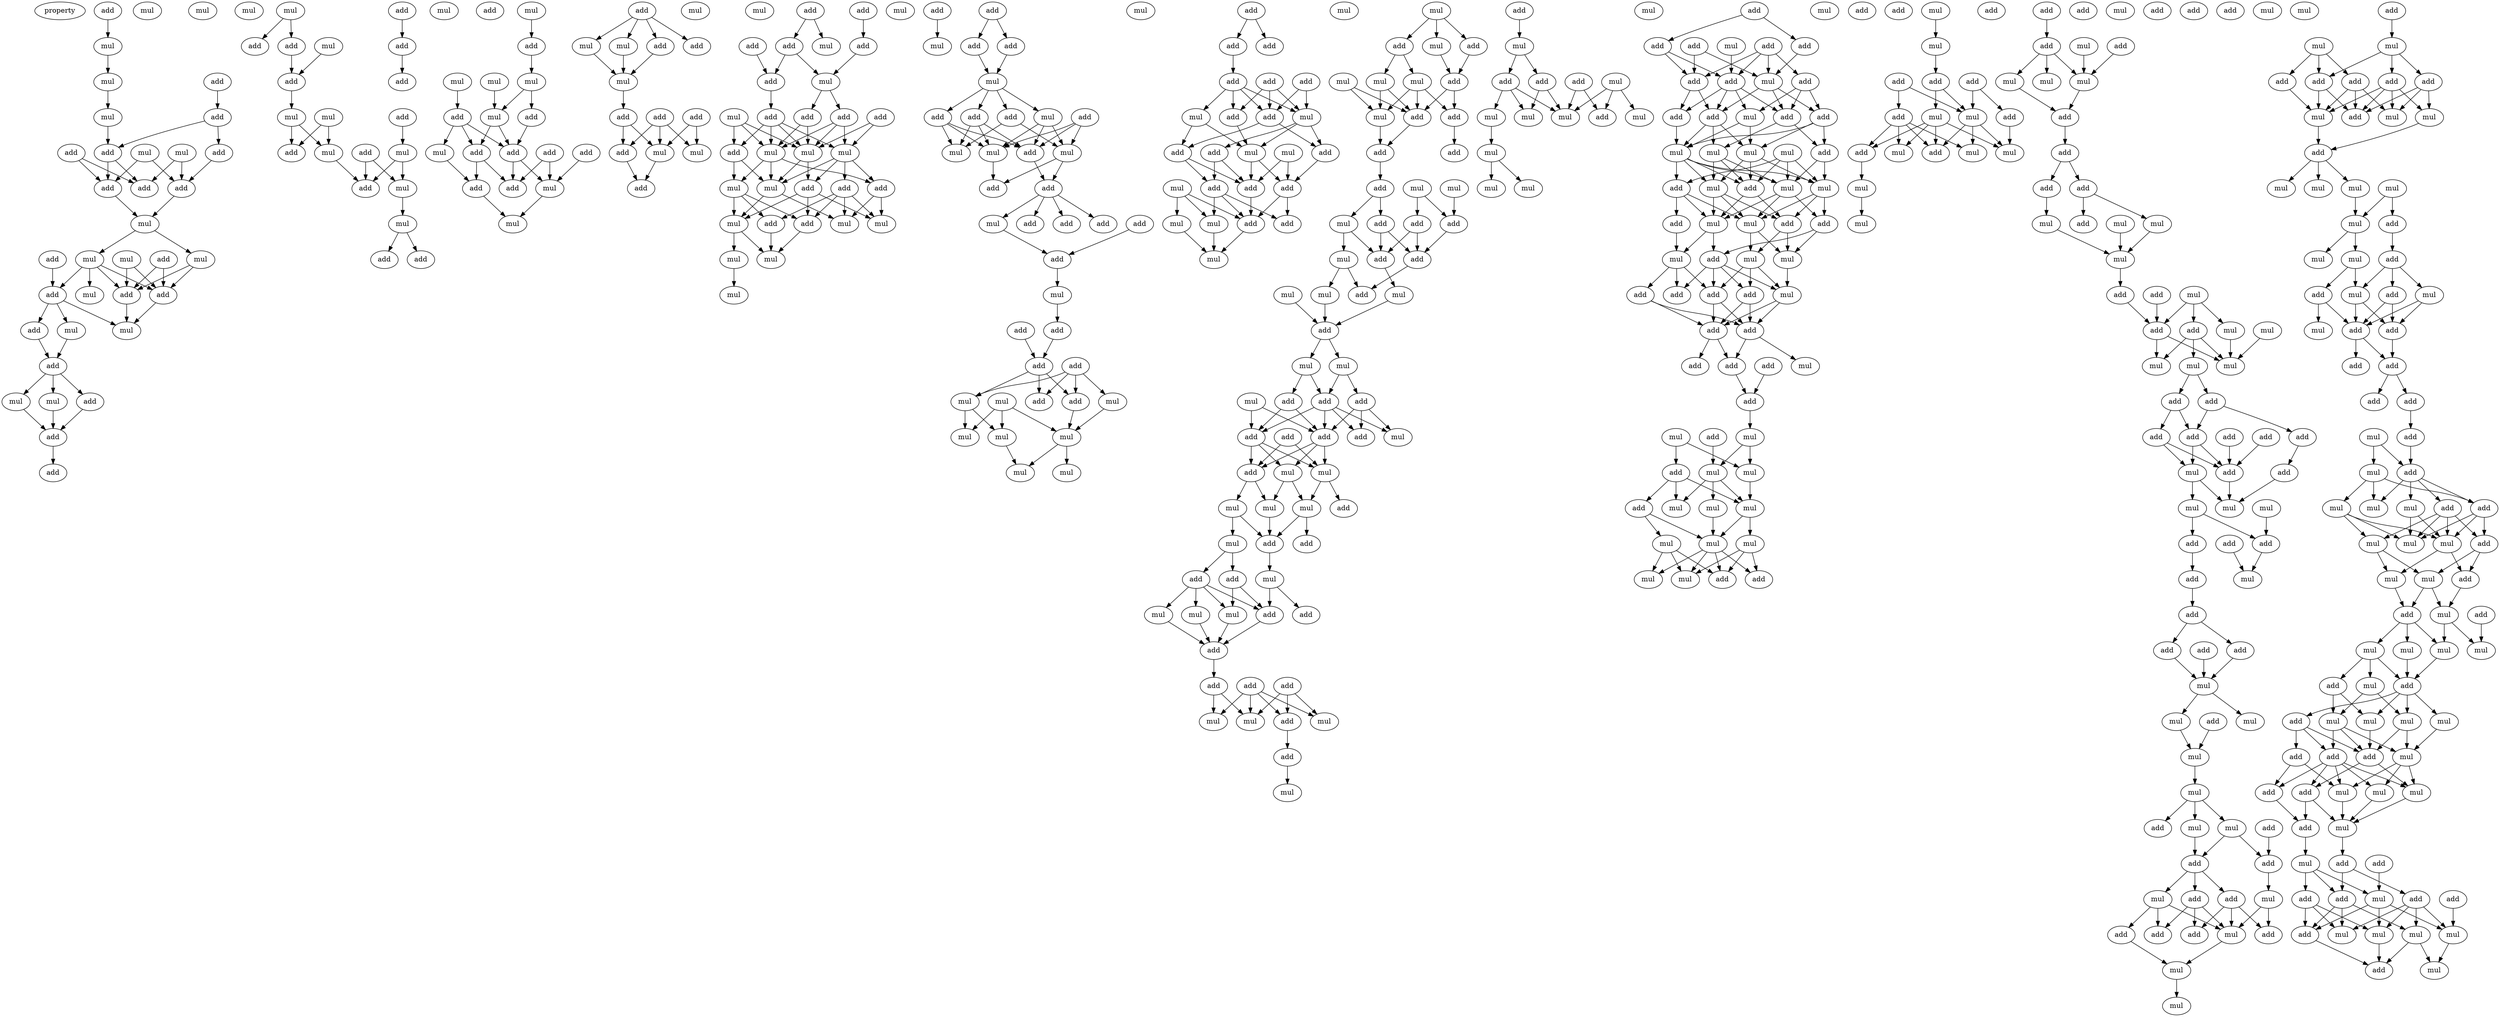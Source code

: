 digraph {
    node [fontcolor=black]
    property [mul=2,lf=1.6]
    0 [ label = add ];
    1 [ label = mul ];
    2 [ label = mul ];
    3 [ label = mul ];
    4 [ label = add ];
    5 [ label = add ];
    6 [ label = mul ];
    7 [ label = mul ];
    8 [ label = add ];
    9 [ label = mul ];
    10 [ label = add ];
    11 [ label = add ];
    12 [ label = add ];
    13 [ label = add ];
    14 [ label = add ];
    15 [ label = mul ];
    16 [ label = mul ];
    17 [ label = mul ];
    18 [ label = add ];
    19 [ label = mul ];
    20 [ label = add ];
    21 [ label = add ];
    22 [ label = mul ];
    23 [ label = add ];
    24 [ label = add ];
    25 [ label = add ];
    26 [ label = mul ];
    27 [ label = mul ];
    28 [ label = add ];
    29 [ label = mul ];
    30 [ label = mul ];
    31 [ label = mul ];
    32 [ label = mul ];
    33 [ label = add ];
    34 [ label = add ];
    35 [ label = add ];
    36 [ label = mul ];
    37 [ label = add ];
    38 [ label = add ];
    39 [ label = add ];
    40 [ label = mul ];
    41 [ label = add ];
    42 [ label = add ];
    43 [ label = mul ];
    44 [ label = mul ];
    45 [ label = add ];
    46 [ label = add ];
    47 [ label = mul ];
    48 [ label = mul ];
    49 [ label = add ];
    50 [ label = add ];
    51 [ label = mul ];
    52 [ label = add ];
    53 [ label = mul ];
    54 [ label = mul ];
    55 [ label = add ];
    56 [ label = add ];
    57 [ label = mul ];
    58 [ label = add ];
    59 [ label = add ];
    60 [ label = mul ];
    61 [ label = mul ];
    62 [ label = mul ];
    63 [ label = mul ];
    64 [ label = add ];
    65 [ label = add ];
    66 [ label = add ];
    67 [ label = add ];
    68 [ label = add ];
    69 [ label = mul ];
    70 [ label = add ];
    71 [ label = mul ];
    72 [ label = add ];
    73 [ label = add ];
    74 [ label = mul ];
    75 [ label = add ];
    76 [ label = mul ];
    77 [ label = add ];
    78 [ label = mul ];
    79 [ label = add ];
    80 [ label = mul ];
    81 [ label = mul ];
    82 [ label = mul ];
    83 [ label = add ];
    84 [ label = add ];
    85 [ label = add ];
    86 [ label = mul ];
    87 [ label = mul ];
    88 [ label = add ];
    89 [ label = add ];
    90 [ label = add ];
    91 [ label = add ];
    92 [ label = add ];
    93 [ label = add ];
    94 [ label = add ];
    95 [ label = mul ];
    96 [ label = add ];
    97 [ label = mul ];
    98 [ label = add ];
    99 [ label = add ];
    100 [ label = mul ];
    101 [ label = add ];
    102 [ label = add ];
    103 [ label = add ];
    104 [ label = mul ];
    105 [ label = mul ];
    106 [ label = mul ];
    107 [ label = mul ];
    108 [ label = add ];
    109 [ label = mul ];
    110 [ label = add ];
    111 [ label = add ];
    112 [ label = add ];
    113 [ label = mul ];
    114 [ label = mul ];
    115 [ label = mul ];
    116 [ label = add ];
    117 [ label = mul ];
    118 [ label = mul ];
    119 [ label = mul ];
    120 [ label = mul ];
    121 [ label = add ];
    122 [ label = add ];
    123 [ label = add ];
    124 [ label = mul ];
    125 [ label = add ];
    126 [ label = mul ];
    127 [ label = add ];
    128 [ label = mul ];
    129 [ label = add ];
    130 [ label = add ];
    131 [ label = add ];
    132 [ label = mul ];
    133 [ label = mul ];
    134 [ label = mul ];
    135 [ label = add ];
    136 [ label = add ];
    137 [ label = add ];
    138 [ label = add ];
    139 [ label = add ];
    140 [ label = add ];
    141 [ label = mul ];
    142 [ label = add ];
    143 [ label = add ];
    144 [ label = mul ];
    145 [ label = add ];
    146 [ label = add ];
    147 [ label = add ];
    148 [ label = add ];
    149 [ label = mul ];
    150 [ label = mul ];
    151 [ label = mul ];
    152 [ label = add ];
    153 [ label = add ];
    154 [ label = mul ];
    155 [ label = mul ];
    156 [ label = mul ];
    157 [ label = mul ];
    158 [ label = mul ];
    159 [ label = mul ];
    160 [ label = add ];
    161 [ label = add ];
    162 [ label = add ];
    163 [ label = add ];
    164 [ label = add ];
    165 [ label = add ];
    166 [ label = add ];
    167 [ label = add ];
    168 [ label = mul ];
    169 [ label = mul ];
    170 [ label = mul ];
    171 [ label = add ];
    172 [ label = mul ];
    173 [ label = mul ];
    174 [ label = add ];
    175 [ label = add ];
    176 [ label = mul ];
    177 [ label = add ];
    178 [ label = add ];
    179 [ label = add ];
    180 [ label = add ];
    181 [ label = mul ];
    182 [ label = add ];
    183 [ label = mul ];
    184 [ label = mul ];
    185 [ label = mul ];
    186 [ label = mul ];
    187 [ label = add ];
    188 [ label = add ];
    189 [ label = mul ];
    190 [ label = add ];
    191 [ label = mul ];
    192 [ label = mul ];
    193 [ label = add ];
    194 [ label = mul ];
    195 [ label = add ];
    196 [ label = add ];
    197 [ label = add ];
    198 [ label = mul ];
    199 [ label = mul ];
    200 [ label = add ];
    201 [ label = add ];
    202 [ label = add ];
    203 [ label = mul ];
    204 [ label = add ];
    205 [ label = mul ];
    206 [ label = add ];
    207 [ label = add ];
    208 [ label = mul ];
    209 [ label = mul ];
    210 [ label = add ];
    211 [ label = mul ];
    212 [ label = add ];
    213 [ label = mul ];
    214 [ label = mul ];
    215 [ label = add ];
    216 [ label = add ];
    217 [ label = mul ];
    218 [ label = add ];
    219 [ label = add ];
    220 [ label = mul ];
    221 [ label = add ];
    222 [ label = add ];
    223 [ label = add ];
    224 [ label = mul ];
    225 [ label = mul ];
    226 [ label = add ];
    227 [ label = mul ];
    228 [ label = mul ];
    229 [ label = mul ];
    230 [ label = add ];
    231 [ label = add ];
    232 [ label = mul ];
    233 [ label = add ];
    234 [ label = add ];
    235 [ label = add ];
    236 [ label = mul ];
    237 [ label = mul ];
    238 [ label = mul ];
    239 [ label = mul ];
    240 [ label = add ];
    241 [ label = add ];
    242 [ label = add ];
    243 [ label = add ];
    244 [ label = add ];
    245 [ label = add ];
    246 [ label = mul ];
    247 [ label = mul ];
    248 [ label = mul ];
    249 [ label = add ];
    250 [ label = add ];
    251 [ label = mul ];
    252 [ label = add ];
    253 [ label = mul ];
    254 [ label = add ];
    255 [ label = mul ];
    256 [ label = add ];
    257 [ label = add ];
    258 [ label = mul ];
    259 [ label = mul ];
    260 [ label = mul ];
    261 [ label = add ];
    262 [ label = mul ];
    263 [ label = mul ];
    264 [ label = mul ];
    265 [ label = mul ];
    266 [ label = mul ];
    267 [ label = add ];
    268 [ label = add ];
    269 [ label = add ];
    270 [ label = add ];
    271 [ label = add ];
    272 [ label = mul ];
    273 [ label = add ];
    274 [ label = mul ];
    275 [ label = add ];
    276 [ label = add ];
    277 [ label = add ];
    278 [ label = add ];
    279 [ label = add ];
    280 [ label = add ];
    281 [ label = mul ];
    282 [ label = mul ];
    283 [ label = mul ];
    284 [ label = add ];
    285 [ label = mul ];
    286 [ label = mul ];
    287 [ label = add ];
    288 [ label = mul ];
    289 [ label = mul ];
    290 [ label = add ];
    291 [ label = mul ];
    292 [ label = mul ];
    293 [ label = add ];
    294 [ label = add ];
    295 [ label = mul ];
    296 [ label = add ];
    297 [ label = mul ];
    298 [ label = mul ];
    299 [ label = mul ];
    300 [ label = add ];
    301 [ label = add ];
    302 [ label = add ];
    303 [ label = add ];
    304 [ label = mul ];
    305 [ label = add ];
    306 [ label = add ];
    307 [ label = add ];
    308 [ label = add ];
    309 [ label = add ];
    310 [ label = add ];
    311 [ label = mul ];
    312 [ label = mul ];
    313 [ label = add ];
    314 [ label = add ];
    315 [ label = mul ];
    316 [ label = add ];
    317 [ label = mul ];
    318 [ label = mul ];
    319 [ label = mul ];
    320 [ label = add ];
    321 [ label = mul ];
    322 [ label = mul ];
    323 [ label = add ];
    324 [ label = mul ];
    325 [ label = mul ];
    326 [ label = mul ];
    327 [ label = mul ];
    328 [ label = mul ];
    329 [ label = add ];
    330 [ label = add ];
    331 [ label = add ];
    332 [ label = mul ];
    333 [ label = mul ];
    334 [ label = mul ];
    335 [ label = add ];
    336 [ label = add ];
    337 [ label = add ];
    338 [ label = mul ];
    339 [ label = add ];
    340 [ label = add ];
    341 [ label = mul ];
    342 [ label = add ];
    343 [ label = mul ];
    344 [ label = add ];
    345 [ label = mul ];
    346 [ label = mul ];
    347 [ label = mul ];
    348 [ label = add ];
    349 [ label = mul ];
    350 [ label = add ];
    351 [ label = add ];
    352 [ label = mul ];
    353 [ label = add ];
    354 [ label = mul ];
    355 [ label = mul ];
    356 [ label = mul ];
    357 [ label = add ];
    358 [ label = add ];
    359 [ label = add ];
    360 [ label = add ];
    361 [ label = add ];
    362 [ label = mul ];
    363 [ label = add ];
    364 [ label = mul ];
    365 [ label = mul ];
    366 [ label = mul ];
    367 [ label = add ];
    368 [ label = mul ];
    369 [ label = add ];
    370 [ label = mul ];
    371 [ label = add ];
    372 [ label = mul ];
    373 [ label = add ];
    374 [ label = mul ];
    375 [ label = mul ];
    376 [ label = mul ];
    377 [ label = add ];
    378 [ label = add ];
    379 [ label = add ];
    380 [ label = add ];
    381 [ label = add ];
    382 [ label = add ];
    383 [ label = add ];
    384 [ label = mul ];
    385 [ label = add ];
    386 [ label = add ];
    387 [ label = mul ];
    388 [ label = mul ];
    389 [ label = mul ];
    390 [ label = mul ];
    391 [ label = add ];
    392 [ label = add ];
    393 [ label = add ];
    394 [ label = mul ];
    395 [ label = add ];
    396 [ label = add ];
    397 [ label = add ];
    398 [ label = add ];
    399 [ label = add ];
    400 [ label = mul ];
    401 [ label = add ];
    402 [ label = mul ];
    403 [ label = add ];
    404 [ label = add ];
    405 [ label = mul ];
    406 [ label = mul ];
    407 [ label = mul ];
    408 [ label = add ];
    409 [ label = add ];
    410 [ label = mul ];
    411 [ label = add ];
    412 [ label = mul ];
    413 [ label = add ];
    414 [ label = add ];
    415 [ label = add ];
    416 [ label = mul ];
    417 [ label = mul ];
    418 [ label = add ];
    419 [ label = mul ];
    420 [ label = add ];
    421 [ label = add ];
    422 [ label = add ];
    423 [ label = add ];
    424 [ label = mul ];
    425 [ label = mul ];
    426 [ label = mul ];
    427 [ label = mul ];
    428 [ label = add ];
    429 [ label = mul ];
    430 [ label = mul ];
    431 [ label = add ];
    432 [ label = add ];
    433 [ label = add ];
    434 [ label = add ];
    435 [ label = add ];
    436 [ label = mul ];
    437 [ label = mul ];
    438 [ label = add ];
    439 [ label = mul ];
    440 [ label = add ];
    441 [ label = mul ];
    442 [ label = mul ];
    443 [ label = mul ];
    444 [ label = mul ];
    445 [ label = mul ];
    446 [ label = add ];
    447 [ label = mul ];
    448 [ label = add ];
    449 [ label = mul ];
    450 [ label = mul ];
    451 [ label = add ];
    452 [ label = mul ];
    453 [ label = add ];
    454 [ label = add ];
    455 [ label = add ];
    456 [ label = mul ];
    457 [ label = add ];
    458 [ label = add ];
    459 [ label = add ];
    460 [ label = add ];
    461 [ label = add ];
    462 [ label = mul ];
    463 [ label = add ];
    464 [ label = mul ];
    465 [ label = mul ];
    466 [ label = add ];
    467 [ label = mul ];
    468 [ label = add ];
    469 [ label = mul ];
    470 [ label = mul ];
    471 [ label = add ];
    472 [ label = mul ];
    473 [ label = mul ];
    474 [ label = mul ];
    475 [ label = mul ];
    476 [ label = add ];
    477 [ label = add ];
    478 [ label = mul ];
    479 [ label = add ];
    480 [ label = mul ];
    481 [ label = mul ];
    482 [ label = mul ];
    483 [ label = mul ];
    484 [ label = add ];
    485 [ label = add ];
    486 [ label = mul ];
    487 [ label = mul ];
    488 [ label = mul ];
    489 [ label = add ];
    490 [ label = mul ];
    491 [ label = mul ];
    492 [ label = add ];
    493 [ label = add ];
    494 [ label = mul ];
    495 [ label = add ];
    496 [ label = add ];
    497 [ label = add ];
    498 [ label = mul ];
    499 [ label = mul ];
    500 [ label = mul ];
    501 [ label = add ];
    502 [ label = mul ];
    503 [ label = mul ];
    504 [ label = add ];
    505 [ label = add ];
    506 [ label = add ];
    507 [ label = add ];
    508 [ label = mul ];
    509 [ label = add ];
    510 [ label = add ];
    511 [ label = add ];
    512 [ label = mul ];
    513 [ label = mul ];
    514 [ label = mul ];
    515 [ label = mul ];
    516 [ label = mul ];
    517 [ label = add ];
    0 -> 1 [ name = 0 ];
    1 -> 3 [ name = 1 ];
    3 -> 6 [ name = 2 ];
    4 -> 5 [ name = 3 ];
    5 -> 10 [ name = 4 ];
    5 -> 11 [ name = 5 ];
    6 -> 10 [ name = 6 ];
    7 -> 12 [ name = 7 ];
    7 -> 14 [ name = 8 ];
    8 -> 13 [ name = 9 ];
    8 -> 14 [ name = 10 ];
    9 -> 12 [ name = 11 ];
    9 -> 13 [ name = 12 ];
    10 -> 13 [ name = 13 ];
    10 -> 14 [ name = 14 ];
    11 -> 12 [ name = 15 ];
    12 -> 15 [ name = 16 ];
    14 -> 15 [ name = 17 ];
    15 -> 16 [ name = 18 ];
    15 -> 17 [ name = 19 ];
    16 -> 21 [ name = 20 ];
    16 -> 22 [ name = 21 ];
    16 -> 23 [ name = 22 ];
    16 -> 24 [ name = 23 ];
    17 -> 23 [ name = 24 ];
    17 -> 24 [ name = 25 ];
    18 -> 23 [ name = 26 ];
    18 -> 24 [ name = 27 ];
    19 -> 23 [ name = 28 ];
    19 -> 24 [ name = 29 ];
    20 -> 21 [ name = 30 ];
    21 -> 25 [ name = 31 ];
    21 -> 26 [ name = 32 ];
    21 -> 27 [ name = 33 ];
    23 -> 26 [ name = 34 ];
    24 -> 26 [ name = 35 ];
    25 -> 28 [ name = 36 ];
    27 -> 28 [ name = 37 ];
    28 -> 29 [ name = 38 ];
    28 -> 31 [ name = 39 ];
    28 -> 33 [ name = 40 ];
    29 -> 34 [ name = 41 ];
    31 -> 34 [ name = 42 ];
    33 -> 34 [ name = 43 ];
    34 -> 35 [ name = 44 ];
    36 -> 38 [ name = 45 ];
    36 -> 39 [ name = 46 ];
    37 -> 42 [ name = 47 ];
    39 -> 41 [ name = 48 ];
    40 -> 41 [ name = 49 ];
    41 -> 44 [ name = 50 ];
    42 -> 45 [ name = 51 ];
    43 -> 47 [ name = 52 ];
    43 -> 50 [ name = 53 ];
    44 -> 47 [ name = 54 ];
    44 -> 50 [ name = 55 ];
    46 -> 48 [ name = 56 ];
    47 -> 52 [ name = 57 ];
    48 -> 51 [ name = 58 ];
    48 -> 52 [ name = 59 ];
    49 -> 51 [ name = 60 ];
    49 -> 52 [ name = 61 ];
    51 -> 54 [ name = 62 ];
    54 -> 56 [ name = 63 ];
    54 -> 58 [ name = 64 ];
    57 -> 59 [ name = 65 ];
    59 -> 62 [ name = 66 ];
    60 -> 63 [ name = 67 ];
    61 -> 65 [ name = 68 ];
    62 -> 63 [ name = 69 ];
    62 -> 64 [ name = 70 ];
    63 -> 68 [ name = 71 ];
    63 -> 70 [ name = 72 ];
    64 -> 68 [ name = 73 ];
    65 -> 68 [ name = 74 ];
    65 -> 69 [ name = 75 ];
    65 -> 70 [ name = 76 ];
    66 -> 71 [ name = 77 ];
    66 -> 73 [ name = 78 ];
    67 -> 71 [ name = 79 ];
    68 -> 71 [ name = 80 ];
    68 -> 73 [ name = 81 ];
    69 -> 72 [ name = 82 ];
    70 -> 72 [ name = 83 ];
    70 -> 73 [ name = 84 ];
    71 -> 74 [ name = 85 ];
    72 -> 74 [ name = 86 ];
    75 -> 76 [ name = 87 ];
    75 -> 77 [ name = 88 ];
    75 -> 78 [ name = 89 ];
    75 -> 79 [ name = 90 ];
    76 -> 81 [ name = 91 ];
    78 -> 81 [ name = 92 ];
    79 -> 81 [ name = 93 ];
    81 -> 84 [ name = 94 ];
    83 -> 86 [ name = 95 ];
    83 -> 87 [ name = 96 ];
    84 -> 86 [ name = 97 ];
    84 -> 88 [ name = 98 ];
    85 -> 86 [ name = 99 ];
    85 -> 87 [ name = 100 ];
    85 -> 88 [ name = 101 ];
    86 -> 91 [ name = 102 ];
    88 -> 91 [ name = 103 ];
    89 -> 94 [ name = 104 ];
    90 -> 92 [ name = 105 ];
    90 -> 95 [ name = 106 ];
    92 -> 96 [ name = 107 ];
    92 -> 97 [ name = 108 ];
    93 -> 96 [ name = 109 ];
    94 -> 97 [ name = 110 ];
    96 -> 98 [ name = 111 ];
    97 -> 101 [ name = 112 ];
    97 -> 102 [ name = 113 ];
    98 -> 103 [ name = 114 ];
    98 -> 104 [ name = 115 ];
    98 -> 105 [ name = 116 ];
    98 -> 106 [ name = 117 ];
    99 -> 104 [ name = 118 ];
    99 -> 105 [ name = 119 ];
    100 -> 103 [ name = 120 ];
    100 -> 105 [ name = 121 ];
    100 -> 106 [ name = 122 ];
    101 -> 104 [ name = 123 ];
    101 -> 105 [ name = 124 ];
    101 -> 106 [ name = 125 ];
    102 -> 105 [ name = 126 ];
    102 -> 106 [ name = 127 ];
    103 -> 107 [ name = 128 ];
    103 -> 109 [ name = 129 ];
    104 -> 108 [ name = 130 ];
    104 -> 109 [ name = 131 ];
    104 -> 110 [ name = 132 ];
    104 -> 111 [ name = 133 ];
    105 -> 109 [ name = 134 ];
    105 -> 111 [ name = 135 ];
    106 -> 107 [ name = 136 ];
    106 -> 109 [ name = 137 ];
    106 -> 110 [ name = 138 ];
    107 -> 112 [ name = 139 ];
    107 -> 113 [ name = 140 ];
    107 -> 116 [ name = 141 ];
    108 -> 112 [ name = 142 ];
    108 -> 114 [ name = 143 ];
    108 -> 115 [ name = 144 ];
    108 -> 116 [ name = 145 ];
    109 -> 113 [ name = 146 ];
    109 -> 115 [ name = 147 ];
    110 -> 114 [ name = 148 ];
    110 -> 115 [ name = 149 ];
    111 -> 113 [ name = 150 ];
    111 -> 114 [ name = 151 ];
    111 -> 116 [ name = 152 ];
    112 -> 117 [ name = 153 ];
    113 -> 117 [ name = 154 ];
    113 -> 118 [ name = 155 ];
    116 -> 117 [ name = 156 ];
    118 -> 119 [ name = 157 ];
    121 -> 124 [ name = 158 ];
    122 -> 123 [ name = 159 ];
    122 -> 125 [ name = 160 ];
    123 -> 126 [ name = 161 ];
    125 -> 126 [ name = 162 ];
    126 -> 127 [ name = 163 ];
    126 -> 128 [ name = 164 ];
    126 -> 129 [ name = 165 ];
    126 -> 131 [ name = 166 ];
    127 -> 132 [ name = 167 ];
    127 -> 134 [ name = 168 ];
    128 -> 132 [ name = 169 ];
    128 -> 133 [ name = 170 ];
    128 -> 135 [ name = 171 ];
    129 -> 133 [ name = 172 ];
    129 -> 134 [ name = 173 ];
    129 -> 135 [ name = 174 ];
    130 -> 132 [ name = 175 ];
    130 -> 133 [ name = 176 ];
    130 -> 135 [ name = 177 ];
    131 -> 133 [ name = 178 ];
    131 -> 134 [ name = 179 ];
    131 -> 135 [ name = 180 ];
    132 -> 136 [ name = 181 ];
    132 -> 137 [ name = 182 ];
    133 -> 136 [ name = 183 ];
    135 -> 137 [ name = 184 ];
    137 -> 138 [ name = 185 ];
    137 -> 139 [ name = 186 ];
    137 -> 141 [ name = 187 ];
    137 -> 142 [ name = 188 ];
    140 -> 143 [ name = 189 ];
    141 -> 143 [ name = 190 ];
    143 -> 144 [ name = 191 ];
    144 -> 146 [ name = 192 ];
    145 -> 148 [ name = 193 ];
    146 -> 148 [ name = 194 ];
    147 -> 150 [ name = 195 ];
    147 -> 151 [ name = 196 ];
    147 -> 152 [ name = 197 ];
    147 -> 153 [ name = 198 ];
    148 -> 151 [ name = 199 ];
    148 -> 152 [ name = 200 ];
    148 -> 153 [ name = 201 ];
    149 -> 154 [ name = 202 ];
    149 -> 155 [ name = 203 ];
    149 -> 156 [ name = 204 ];
    150 -> 155 [ name = 205 ];
    151 -> 154 [ name = 206 ];
    151 -> 156 [ name = 207 ];
    153 -> 155 [ name = 208 ];
    154 -> 157 [ name = 209 ];
    155 -> 157 [ name = 210 ];
    155 -> 158 [ name = 211 ];
    160 -> 161 [ name = 212 ];
    160 -> 162 [ name = 213 ];
    161 -> 164 [ name = 214 ];
    163 -> 166 [ name = 215 ];
    163 -> 167 [ name = 216 ];
    163 -> 169 [ name = 217 ];
    164 -> 166 [ name = 218 ];
    164 -> 167 [ name = 219 ];
    164 -> 168 [ name = 220 ];
    164 -> 169 [ name = 221 ];
    165 -> 167 [ name = 222 ];
    165 -> 169 [ name = 223 ];
    166 -> 173 [ name = 224 ];
    167 -> 171 [ name = 225 ];
    167 -> 174 [ name = 226 ];
    168 -> 173 [ name = 227 ];
    168 -> 174 [ name = 228 ];
    169 -> 171 [ name = 229 ];
    169 -> 173 [ name = 230 ];
    169 -> 175 [ name = 231 ];
    171 -> 179 [ name = 232 ];
    172 -> 177 [ name = 233 ];
    172 -> 179 [ name = 234 ];
    173 -> 177 [ name = 235 ];
    173 -> 179 [ name = 236 ];
    174 -> 177 [ name = 237 ];
    174 -> 178 [ name = 238 ];
    175 -> 177 [ name = 239 ];
    175 -> 178 [ name = 240 ];
    176 -> 180 [ name = 241 ];
    176 -> 181 [ name = 242 ];
    176 -> 183 [ name = 243 ];
    177 -> 180 [ name = 244 ];
    178 -> 180 [ name = 245 ];
    178 -> 181 [ name = 246 ];
    178 -> 182 [ name = 247 ];
    179 -> 180 [ name = 248 ];
    179 -> 182 [ name = 249 ];
    180 -> 184 [ name = 250 ];
    181 -> 184 [ name = 251 ];
    183 -> 184 [ name = 252 ];
    185 -> 186 [ name = 253 ];
    185 -> 187 [ name = 254 ];
    185 -> 188 [ name = 255 ];
    186 -> 190 [ name = 256 ];
    187 -> 189 [ name = 257 ];
    187 -> 191 [ name = 258 ];
    188 -> 190 [ name = 259 ];
    189 -> 193 [ name = 260 ];
    189 -> 194 [ name = 261 ];
    190 -> 193 [ name = 262 ];
    190 -> 195 [ name = 263 ];
    191 -> 193 [ name = 264 ];
    191 -> 194 [ name = 265 ];
    191 -> 195 [ name = 266 ];
    192 -> 193 [ name = 267 ];
    192 -> 194 [ name = 268 ];
    193 -> 196 [ name = 269 ];
    194 -> 196 [ name = 270 ];
    195 -> 197 [ name = 271 ];
    196 -> 200 [ name = 272 ];
    198 -> 204 [ name = 273 ];
    199 -> 202 [ name = 274 ];
    199 -> 204 [ name = 275 ];
    200 -> 201 [ name = 276 ];
    200 -> 203 [ name = 277 ];
    201 -> 206 [ name = 278 ];
    201 -> 207 [ name = 279 ];
    202 -> 206 [ name = 280 ];
    202 -> 207 [ name = 281 ];
    203 -> 205 [ name = 282 ];
    203 -> 206 [ name = 283 ];
    204 -> 207 [ name = 284 ];
    205 -> 209 [ name = 285 ];
    205 -> 210 [ name = 286 ];
    206 -> 208 [ name = 287 ];
    207 -> 210 [ name = 288 ];
    208 -> 212 [ name = 289 ];
    209 -> 212 [ name = 290 ];
    211 -> 212 [ name = 291 ];
    212 -> 213 [ name = 292 ];
    212 -> 214 [ name = 293 ];
    213 -> 215 [ name = 294 ];
    213 -> 218 [ name = 295 ];
    214 -> 216 [ name = 296 ];
    214 -> 218 [ name = 297 ];
    215 -> 221 [ name = 298 ];
    215 -> 223 [ name = 299 ];
    216 -> 219 [ name = 300 ];
    216 -> 220 [ name = 301 ];
    216 -> 223 [ name = 302 ];
    217 -> 221 [ name = 303 ];
    217 -> 223 [ name = 304 ];
    218 -> 219 [ name = 305 ];
    218 -> 220 [ name = 306 ];
    218 -> 221 [ name = 307 ];
    218 -> 223 [ name = 308 ];
    221 -> 224 [ name = 309 ];
    221 -> 225 [ name = 310 ];
    221 -> 226 [ name = 311 ];
    222 -> 224 [ name = 312 ];
    222 -> 226 [ name = 313 ];
    223 -> 224 [ name = 314 ];
    223 -> 225 [ name = 315 ];
    223 -> 226 [ name = 316 ];
    224 -> 229 [ name = 317 ];
    224 -> 230 [ name = 318 ];
    225 -> 228 [ name = 319 ];
    225 -> 229 [ name = 320 ];
    226 -> 227 [ name = 321 ];
    226 -> 228 [ name = 322 ];
    227 -> 231 [ name = 323 ];
    227 -> 232 [ name = 324 ];
    228 -> 231 [ name = 325 ];
    229 -> 231 [ name = 326 ];
    229 -> 233 [ name = 327 ];
    231 -> 236 [ name = 328 ];
    232 -> 234 [ name = 329 ];
    232 -> 235 [ name = 330 ];
    234 -> 239 [ name = 331 ];
    234 -> 241 [ name = 332 ];
    235 -> 237 [ name = 333 ];
    235 -> 238 [ name = 334 ];
    235 -> 239 [ name = 335 ];
    235 -> 241 [ name = 336 ];
    236 -> 240 [ name = 337 ];
    236 -> 241 [ name = 338 ];
    237 -> 242 [ name = 339 ];
    238 -> 242 [ name = 340 ];
    239 -> 242 [ name = 341 ];
    241 -> 242 [ name = 342 ];
    242 -> 243 [ name = 343 ];
    243 -> 247 [ name = 344 ];
    243 -> 248 [ name = 345 ];
    244 -> 246 [ name = 346 ];
    244 -> 247 [ name = 347 ];
    244 -> 248 [ name = 348 ];
    244 -> 249 [ name = 349 ];
    245 -> 246 [ name = 350 ];
    245 -> 247 [ name = 351 ];
    245 -> 249 [ name = 352 ];
    249 -> 250 [ name = 353 ];
    250 -> 251 [ name = 354 ];
    252 -> 253 [ name = 355 ];
    253 -> 256 [ name = 356 ];
    253 -> 257 [ name = 357 ];
    254 -> 261 [ name = 358 ];
    254 -> 262 [ name = 359 ];
    255 -> 259 [ name = 360 ];
    255 -> 261 [ name = 361 ];
    255 -> 262 [ name = 362 ];
    256 -> 258 [ name = 363 ];
    256 -> 260 [ name = 364 ];
    256 -> 262 [ name = 365 ];
    257 -> 258 [ name = 366 ];
    257 -> 262 [ name = 367 ];
    260 -> 263 [ name = 368 ];
    263 -> 265 [ name = 369 ];
    263 -> 266 [ name = 370 ];
    267 -> 268 [ name = 371 ];
    267 -> 269 [ name = 372 ];
    268 -> 274 [ name = 373 ];
    269 -> 275 [ name = 374 ];
    269 -> 276 [ name = 375 ];
    270 -> 274 [ name = 376 ];
    270 -> 275 [ name = 377 ];
    271 -> 273 [ name = 378 ];
    271 -> 274 [ name = 379 ];
    271 -> 275 [ name = 380 ];
    271 -> 276 [ name = 381 ];
    272 -> 276 [ name = 382 ];
    273 -> 277 [ name = 383 ];
    273 -> 279 [ name = 384 ];
    273 -> 281 [ name = 385 ];
    274 -> 277 [ name = 386 ];
    274 -> 279 [ name = 387 ];
    274 -> 280 [ name = 388 ];
    275 -> 278 [ name = 389 ];
    275 -> 280 [ name = 390 ];
    276 -> 278 [ name = 391 ];
    276 -> 279 [ name = 392 ];
    276 -> 280 [ name = 393 ];
    276 -> 281 [ name = 394 ];
    277 -> 282 [ name = 395 ];
    277 -> 284 [ name = 396 ];
    277 -> 286 [ name = 397 ];
    278 -> 282 [ name = 398 ];
    279 -> 283 [ name = 399 ];
    279 -> 284 [ name = 400 ];
    280 -> 282 [ name = 401 ];
    280 -> 283 [ name = 402 ];
    280 -> 286 [ name = 403 ];
    281 -> 282 [ name = 404 ];
    281 -> 286 [ name = 405 ];
    282 -> 287 [ name = 406 ];
    282 -> 288 [ name = 407 ];
    282 -> 289 [ name = 408 ];
    282 -> 290 [ name = 409 ];
    282 -> 291 [ name = 410 ];
    283 -> 287 [ name = 411 ];
    283 -> 288 [ name = 412 ];
    283 -> 291 [ name = 413 ];
    284 -> 288 [ name = 414 ];
    284 -> 289 [ name = 415 ];
    285 -> 287 [ name = 416 ];
    285 -> 288 [ name = 417 ];
    285 -> 289 [ name = 418 ];
    285 -> 290 [ name = 419 ];
    286 -> 287 [ name = 420 ];
    286 -> 289 [ name = 421 ];
    286 -> 291 [ name = 422 ];
    287 -> 292 [ name = 423 ];
    287 -> 296 [ name = 424 ];
    288 -> 292 [ name = 425 ];
    288 -> 294 [ name = 426 ];
    288 -> 295 [ name = 427 ];
    289 -> 294 [ name = 428 ];
    289 -> 295 [ name = 429 ];
    289 -> 296 [ name = 430 ];
    290 -> 292 [ name = 431 ];
    290 -> 293 [ name = 432 ];
    290 -> 295 [ name = 433 ];
    291 -> 292 [ name = 434 ];
    291 -> 295 [ name = 435 ];
    291 -> 296 [ name = 436 ];
    292 -> 298 [ name = 437 ];
    292 -> 300 [ name = 438 ];
    293 -> 298 [ name = 439 ];
    294 -> 299 [ name = 440 ];
    294 -> 300 [ name = 441 ];
    295 -> 297 [ name = 442 ];
    295 -> 299 [ name = 443 ];
    296 -> 297 [ name = 444 ];
    296 -> 299 [ name = 445 ];
    297 -> 301 [ name = 446 ];
    297 -> 302 [ name = 447 ];
    297 -> 304 [ name = 448 ];
    298 -> 302 [ name = 449 ];
    298 -> 303 [ name = 450 ];
    298 -> 305 [ name = 451 ];
    299 -> 304 [ name = 452 ];
    300 -> 301 [ name = 453 ];
    300 -> 302 [ name = 454 ];
    300 -> 303 [ name = 455 ];
    300 -> 304 [ name = 456 ];
    301 -> 306 [ name = 457 ];
    301 -> 307 [ name = 458 ];
    302 -> 306 [ name = 459 ];
    302 -> 307 [ name = 460 ];
    304 -> 306 [ name = 461 ];
    304 -> 307 [ name = 462 ];
    305 -> 306 [ name = 463 ];
    305 -> 307 [ name = 464 ];
    306 -> 308 [ name = 465 ];
    306 -> 309 [ name = 466 ];
    307 -> 309 [ name = 467 ];
    307 -> 311 [ name = 468 ];
    309 -> 313 [ name = 469 ];
    310 -> 313 [ name = 470 ];
    313 -> 315 [ name = 471 ];
    314 -> 318 [ name = 472 ];
    315 -> 318 [ name = 473 ];
    315 -> 319 [ name = 474 ];
    317 -> 319 [ name = 475 ];
    317 -> 320 [ name = 476 ];
    318 -> 321 [ name = 477 ];
    318 -> 322 [ name = 478 ];
    318 -> 324 [ name = 479 ];
    319 -> 324 [ name = 480 ];
    320 -> 322 [ name = 481 ];
    320 -> 323 [ name = 482 ];
    320 -> 324 [ name = 483 ];
    321 -> 326 [ name = 484 ];
    323 -> 325 [ name = 485 ];
    323 -> 326 [ name = 486 ];
    324 -> 326 [ name = 487 ];
    324 -> 327 [ name = 488 ];
    325 -> 328 [ name = 489 ];
    325 -> 330 [ name = 490 ];
    325 -> 332 [ name = 491 ];
    326 -> 328 [ name = 492 ];
    326 -> 329 [ name = 493 ];
    326 -> 330 [ name = 494 ];
    326 -> 332 [ name = 495 ];
    327 -> 329 [ name = 496 ];
    327 -> 330 [ name = 497 ];
    327 -> 332 [ name = 498 ];
    333 -> 334 [ name = 499 ];
    334 -> 337 [ name = 500 ];
    335 -> 338 [ name = 501 ];
    335 -> 339 [ name = 502 ];
    336 -> 338 [ name = 503 ];
    336 -> 340 [ name = 504 ];
    337 -> 338 [ name = 505 ];
    337 -> 341 [ name = 506 ];
    338 -> 344 [ name = 507 ];
    338 -> 345 [ name = 508 ];
    338 -> 346 [ name = 509 ];
    339 -> 346 [ name = 510 ];
    340 -> 342 [ name = 511 ];
    340 -> 343 [ name = 512 ];
    340 -> 344 [ name = 513 ];
    340 -> 345 [ name = 514 ];
    341 -> 342 [ name = 515 ];
    341 -> 343 [ name = 516 ];
    341 -> 344 [ name = 517 ];
    341 -> 346 [ name = 518 ];
    342 -> 347 [ name = 519 ];
    347 -> 349 [ name = 520 ];
    350 -> 353 [ name = 521 ];
    351 -> 356 [ name = 522 ];
    352 -> 356 [ name = 523 ];
    353 -> 354 [ name = 524 ];
    353 -> 355 [ name = 525 ];
    353 -> 356 [ name = 526 ];
    355 -> 357 [ name = 527 ];
    356 -> 357 [ name = 528 ];
    357 -> 358 [ name = 529 ];
    358 -> 359 [ name = 530 ];
    358 -> 360 [ name = 531 ];
    359 -> 364 [ name = 532 ];
    360 -> 362 [ name = 533 ];
    360 -> 363 [ name = 534 ];
    362 -> 366 [ name = 535 ];
    364 -> 366 [ name = 536 ];
    365 -> 366 [ name = 537 ];
    366 -> 367 [ name = 538 ];
    367 -> 373 [ name = 539 ];
    368 -> 370 [ name = 540 ];
    368 -> 371 [ name = 541 ];
    368 -> 373 [ name = 542 ];
    369 -> 373 [ name = 543 ];
    370 -> 375 [ name = 544 ];
    371 -> 374 [ name = 545 ];
    371 -> 375 [ name = 546 ];
    371 -> 376 [ name = 547 ];
    372 -> 375 [ name = 548 ];
    373 -> 374 [ name = 549 ];
    373 -> 375 [ name = 550 ];
    376 -> 377 [ name = 551 ];
    376 -> 378 [ name = 552 ];
    377 -> 381 [ name = 553 ];
    377 -> 382 [ name = 554 ];
    378 -> 380 [ name = 555 ];
    378 -> 382 [ name = 556 ];
    379 -> 385 [ name = 557 ];
    380 -> 384 [ name = 558 ];
    380 -> 385 [ name = 559 ];
    381 -> 386 [ name = 560 ];
    382 -> 384 [ name = 561 ];
    382 -> 385 [ name = 562 ];
    383 -> 385 [ name = 563 ];
    384 -> 388 [ name = 564 ];
    384 -> 389 [ name = 565 ];
    385 -> 389 [ name = 566 ];
    386 -> 389 [ name = 567 ];
    387 -> 392 [ name = 568 ];
    388 -> 391 [ name = 569 ];
    388 -> 392 [ name = 570 ];
    391 -> 395 [ name = 571 ];
    392 -> 394 [ name = 572 ];
    393 -> 394 [ name = 573 ];
    395 -> 396 [ name = 574 ];
    396 -> 397 [ name = 575 ];
    396 -> 399 [ name = 576 ];
    397 -> 400 [ name = 577 ];
    398 -> 400 [ name = 578 ];
    399 -> 400 [ name = 579 ];
    400 -> 402 [ name = 580 ];
    400 -> 405 [ name = 581 ];
    402 -> 406 [ name = 582 ];
    404 -> 406 [ name = 583 ];
    406 -> 407 [ name = 584 ];
    407 -> 409 [ name = 585 ];
    407 -> 410 [ name = 586 ];
    407 -> 412 [ name = 587 ];
    410 -> 414 [ name = 588 ];
    411 -> 413 [ name = 589 ];
    412 -> 413 [ name = 590 ];
    412 -> 414 [ name = 591 ];
    413 -> 417 [ name = 592 ];
    414 -> 415 [ name = 593 ];
    414 -> 416 [ name = 594 ];
    414 -> 418 [ name = 595 ];
    415 -> 419 [ name = 596 ];
    415 -> 420 [ name = 597 ];
    415 -> 423 [ name = 598 ];
    416 -> 419 [ name = 599 ];
    416 -> 421 [ name = 600 ];
    416 -> 422 [ name = 601 ];
    417 -> 419 [ name = 602 ];
    417 -> 420 [ name = 603 ];
    418 -> 419 [ name = 604 ];
    418 -> 422 [ name = 605 ];
    418 -> 423 [ name = 606 ];
    419 -> 424 [ name = 607 ];
    421 -> 424 [ name = 608 ];
    424 -> 425 [ name = 609 ];
    428 -> 429 [ name = 610 ];
    429 -> 432 [ name = 611 ];
    429 -> 433 [ name = 612 ];
    429 -> 434 [ name = 613 ];
    430 -> 431 [ name = 614 ];
    430 -> 434 [ name = 615 ];
    430 -> 435 [ name = 616 ];
    431 -> 436 [ name = 617 ];
    431 -> 438 [ name = 618 ];
    431 -> 439 [ name = 619 ];
    432 -> 436 [ name = 620 ];
    432 -> 437 [ name = 621 ];
    432 -> 438 [ name = 622 ];
    432 -> 439 [ name = 623 ];
    433 -> 437 [ name = 624 ];
    433 -> 438 [ name = 625 ];
    433 -> 439 [ name = 626 ];
    434 -> 436 [ name = 627 ];
    434 -> 438 [ name = 628 ];
    435 -> 436 [ name = 629 ];
    436 -> 440 [ name = 630 ];
    437 -> 440 [ name = 631 ];
    440 -> 442 [ name = 632 ];
    440 -> 443 [ name = 633 ];
    440 -> 444 [ name = 634 ];
    441 -> 445 [ name = 635 ];
    441 -> 446 [ name = 636 ];
    444 -> 445 [ name = 637 ];
    445 -> 447 [ name = 638 ];
    445 -> 449 [ name = 639 ];
    446 -> 448 [ name = 640 ];
    448 -> 450 [ name = 641 ];
    448 -> 451 [ name = 642 ];
    448 -> 452 [ name = 643 ];
    449 -> 452 [ name = 644 ];
    449 -> 453 [ name = 645 ];
    450 -> 454 [ name = 646 ];
    450 -> 455 [ name = 647 ];
    451 -> 454 [ name = 648 ];
    451 -> 455 [ name = 649 ];
    452 -> 454 [ name = 650 ];
    452 -> 455 [ name = 651 ];
    453 -> 455 [ name = 652 ];
    453 -> 456 [ name = 653 ];
    454 -> 457 [ name = 654 ];
    455 -> 457 [ name = 655 ];
    455 -> 458 [ name = 656 ];
    457 -> 459 [ name = 657 ];
    457 -> 460 [ name = 658 ];
    460 -> 461 [ name = 659 ];
    461 -> 463 [ name = 660 ];
    462 -> 463 [ name = 661 ];
    462 -> 464 [ name = 662 ];
    463 -> 466 [ name = 663 ];
    463 -> 467 [ name = 664 ];
    463 -> 468 [ name = 665 ];
    463 -> 469 [ name = 666 ];
    464 -> 465 [ name = 667 ];
    464 -> 468 [ name = 668 ];
    464 -> 469 [ name = 669 ];
    465 -> 470 [ name = 670 ];
    465 -> 472 [ name = 671 ];
    465 -> 473 [ name = 672 ];
    466 -> 470 [ name = 673 ];
    466 -> 471 [ name = 674 ];
    466 -> 472 [ name = 675 ];
    466 -> 473 [ name = 676 ];
    467 -> 472 [ name = 677 ];
    467 -> 473 [ name = 678 ];
    468 -> 471 [ name = 679 ];
    468 -> 472 [ name = 680 ];
    468 -> 473 [ name = 681 ];
    470 -> 474 [ name = 682 ];
    470 -> 475 [ name = 683 ];
    471 -> 474 [ name = 684 ];
    471 -> 476 [ name = 685 ];
    472 -> 475 [ name = 686 ];
    472 -> 476 [ name = 687 ];
    474 -> 478 [ name = 688 ];
    474 -> 479 [ name = 689 ];
    475 -> 479 [ name = 690 ];
    476 -> 478 [ name = 691 ];
    477 -> 483 [ name = 692 ];
    478 -> 482 [ name = 693 ];
    478 -> 483 [ name = 694 ];
    479 -> 480 [ name = 695 ];
    479 -> 481 [ name = 696 ];
    479 -> 482 [ name = 697 ];
    480 -> 484 [ name = 698 ];
    480 -> 485 [ name = 699 ];
    480 -> 486 [ name = 700 ];
    481 -> 485 [ name = 701 ];
    482 -> 485 [ name = 702 ];
    484 -> 490 [ name = 703 ];
    484 -> 491 [ name = 704 ];
    485 -> 487 [ name = 705 ];
    485 -> 488 [ name = 706 ];
    485 -> 489 [ name = 707 ];
    485 -> 490 [ name = 708 ];
    486 -> 488 [ name = 709 ];
    486 -> 491 [ name = 710 ];
    487 -> 494 [ name = 711 ];
    488 -> 494 [ name = 712 ];
    488 -> 495 [ name = 713 ];
    489 -> 492 [ name = 714 ];
    489 -> 493 [ name = 715 ];
    489 -> 495 [ name = 716 ];
    490 -> 495 [ name = 717 ];
    491 -> 492 [ name = 718 ];
    491 -> 494 [ name = 719 ];
    491 -> 495 [ name = 720 ];
    492 -> 496 [ name = 721 ];
    492 -> 497 [ name = 722 ];
    492 -> 498 [ name = 723 ];
    492 -> 499 [ name = 724 ];
    492 -> 500 [ name = 725 ];
    493 -> 496 [ name = 726 ];
    493 -> 498 [ name = 727 ];
    494 -> 498 [ name = 728 ];
    494 -> 499 [ name = 729 ];
    494 -> 500 [ name = 730 ];
    495 -> 497 [ name = 731 ];
    495 -> 500 [ name = 732 ];
    496 -> 501 [ name = 733 ];
    497 -> 501 [ name = 734 ];
    497 -> 502 [ name = 735 ];
    498 -> 502 [ name = 736 ];
    499 -> 502 [ name = 737 ];
    500 -> 502 [ name = 738 ];
    501 -> 503 [ name = 739 ];
    502 -> 505 [ name = 740 ];
    503 -> 506 [ name = 741 ];
    503 -> 507 [ name = 742 ];
    503 -> 508 [ name = 743 ];
    504 -> 508 [ name = 744 ];
    505 -> 506 [ name = 745 ];
    505 -> 509 [ name = 746 ];
    506 -> 511 [ name = 747 ];
    506 -> 513 [ name = 748 ];
    506 -> 514 [ name = 749 ];
    507 -> 511 [ name = 750 ];
    507 -> 512 [ name = 751 ];
    507 -> 514 [ name = 752 ];
    508 -> 511 [ name = 753 ];
    508 -> 512 [ name = 754 ];
    508 -> 515 [ name = 755 ];
    509 -> 512 [ name = 756 ];
    509 -> 513 [ name = 757 ];
    509 -> 514 [ name = 758 ];
    509 -> 515 [ name = 759 ];
    510 -> 515 [ name = 760 ];
    511 -> 517 [ name = 761 ];
    512 -> 517 [ name = 762 ];
    513 -> 516 [ name = 763 ];
    513 -> 517 [ name = 764 ];
    515 -> 516 [ name = 765 ];
}

